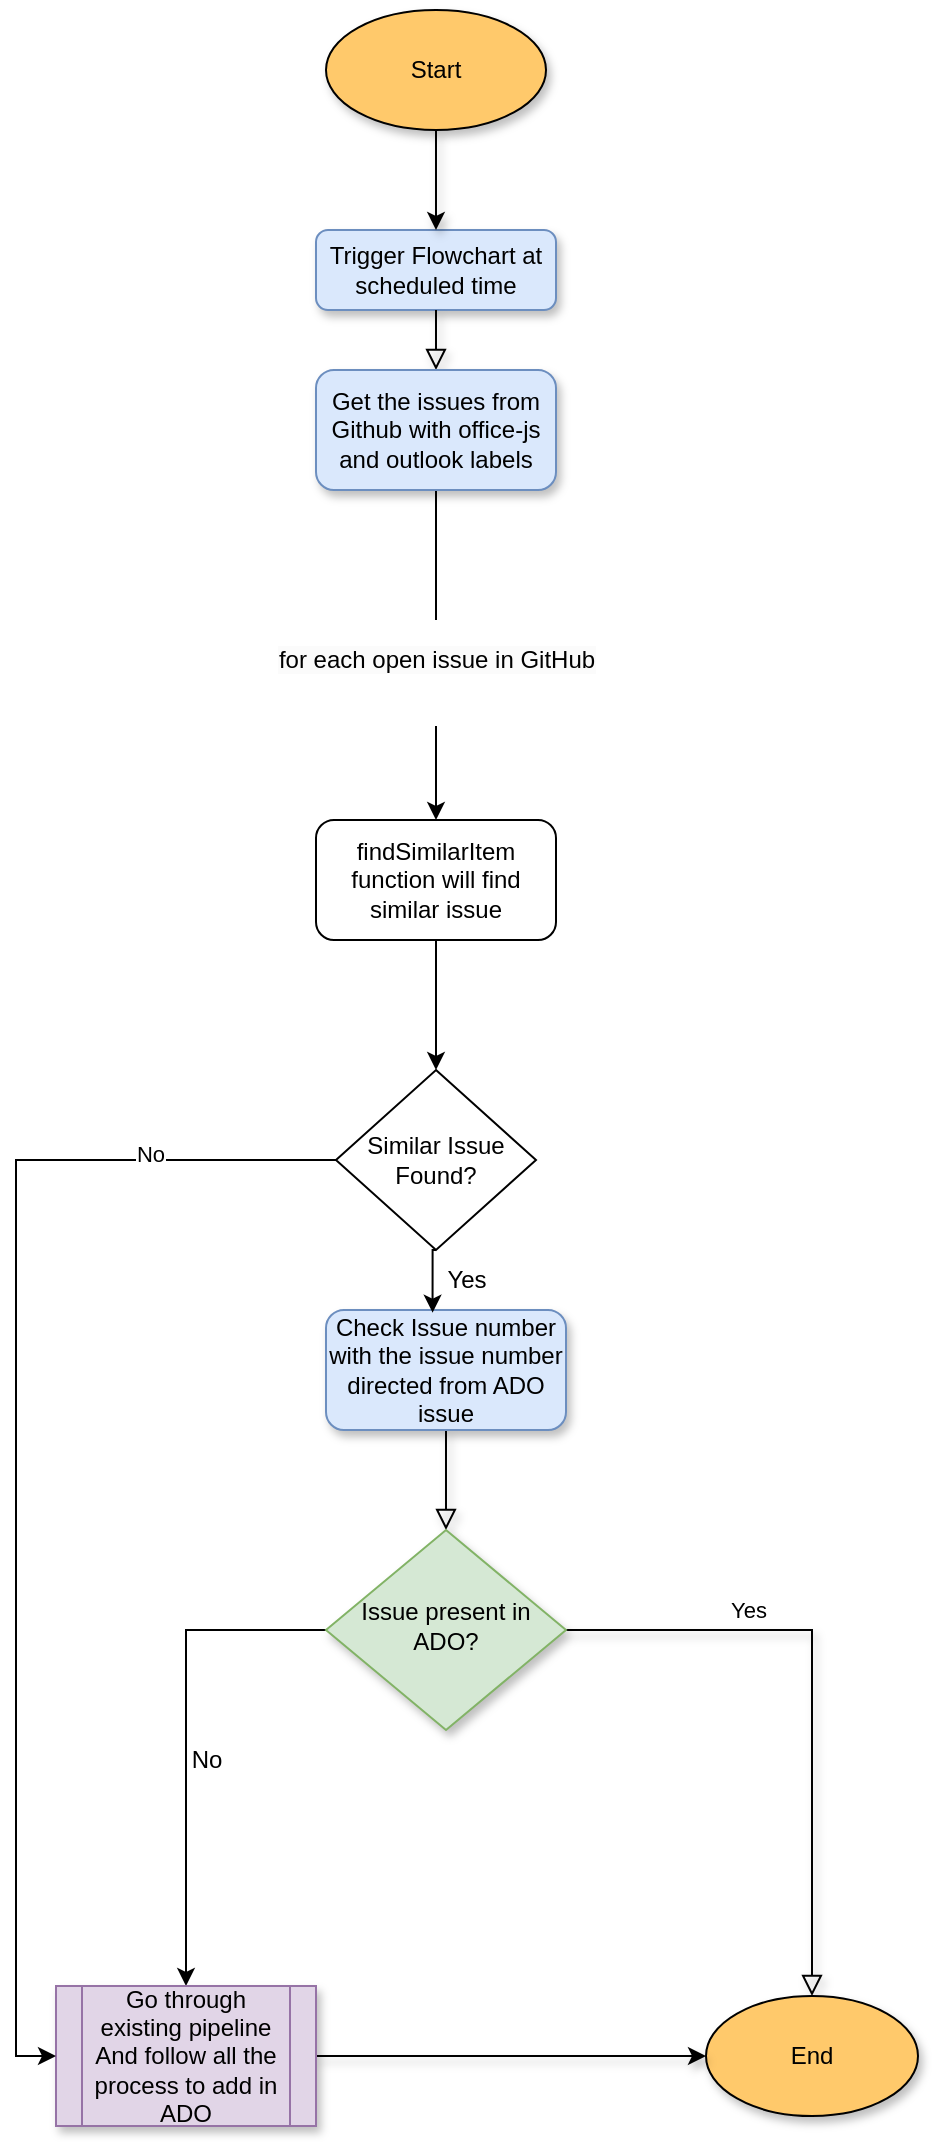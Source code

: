 <mxfile version="21.3.8" type="github">
  <diagram id="C5RBs43oDa-KdzZeNtuy" name="Page-1">
    <mxGraphModel dx="746" dy="458" grid="1" gridSize="10" guides="1" tooltips="1" connect="1" arrows="1" fold="1" page="1" pageScale="1" pageWidth="827" pageHeight="1169" math="0" shadow="0">
      <root>
        <mxCell id="WIyWlLk6GJQsqaUBKTNV-0" />
        <mxCell id="WIyWlLk6GJQsqaUBKTNV-1" parent="WIyWlLk6GJQsqaUBKTNV-0" />
        <mxCell id="WIyWlLk6GJQsqaUBKTNV-2" value="" style="rounded=0;html=1;jettySize=auto;orthogonalLoop=1;fontSize=11;endArrow=block;endFill=0;endSize=8;strokeWidth=1;shadow=1;labelBackgroundColor=none;edgeStyle=orthogonalEdgeStyle;" parent="WIyWlLk6GJQsqaUBKTNV-1" source="9sfEVXP1xQaM_N1M5TQf-2" target="WIyWlLk6GJQsqaUBKTNV-6" edge="1">
          <mxGeometry relative="1" as="geometry" />
        </mxCell>
        <mxCell id="WIyWlLk6GJQsqaUBKTNV-3" value="Trigger Flowchart at scheduled time" style="rounded=1;whiteSpace=wrap;html=1;fontSize=12;glass=0;strokeWidth=1;shadow=1;fillColor=#dae8fc;strokeColor=#6c8ebf;" parent="WIyWlLk6GJQsqaUBKTNV-1" vertex="1">
          <mxGeometry x="205" y="260" width="120" height="40" as="geometry" />
        </mxCell>
        <mxCell id="WIyWlLk6GJQsqaUBKTNV-4" value="Yes" style="rounded=0;html=1;jettySize=auto;orthogonalLoop=1;fontSize=11;endArrow=block;endFill=0;endSize=8;strokeWidth=1;shadow=1;labelBackgroundColor=none;edgeStyle=orthogonalEdgeStyle;entryX=0.5;entryY=0;entryDx=0;entryDy=0;" parent="WIyWlLk6GJQsqaUBKTNV-1" source="WIyWlLk6GJQsqaUBKTNV-6" target="9sfEVXP1xQaM_N1M5TQf-6" edge="1">
          <mxGeometry x="-0.41" y="10" relative="1" as="geometry">
            <mxPoint as="offset" />
            <mxPoint x="435.64" y="696.68" as="targetPoint" />
          </mxGeometry>
        </mxCell>
        <mxCell id="BgE4W_zcTDU61Pt3Yoy2-15" style="edgeStyle=orthogonalEdgeStyle;rounded=0;orthogonalLoop=1;jettySize=auto;html=1;entryX=0.5;entryY=0;entryDx=0;entryDy=0;" edge="1" parent="WIyWlLk6GJQsqaUBKTNV-1" source="WIyWlLk6GJQsqaUBKTNV-6" target="9sfEVXP1xQaM_N1M5TQf-7">
          <mxGeometry relative="1" as="geometry" />
        </mxCell>
        <mxCell id="WIyWlLk6GJQsqaUBKTNV-6" value="Issue present in ADO?" style="rhombus;whiteSpace=wrap;html=1;shadow=1;fontFamily=Helvetica;fontSize=12;align=center;strokeWidth=1;spacing=6;spacingTop=-4;fillColor=#d5e8d4;strokeColor=#82b366;" parent="WIyWlLk6GJQsqaUBKTNV-1" vertex="1">
          <mxGeometry x="210" y="910" width="120" height="100" as="geometry" />
        </mxCell>
        <mxCell id="9sfEVXP1xQaM_N1M5TQf-1" value="" style="rounded=0;html=1;jettySize=auto;orthogonalLoop=1;fontSize=11;endArrow=block;endFill=0;endSize=8;strokeWidth=1;shadow=1;labelBackgroundColor=none;edgeStyle=orthogonalEdgeStyle;" parent="WIyWlLk6GJQsqaUBKTNV-1" source="WIyWlLk6GJQsqaUBKTNV-3" target="9sfEVXP1xQaM_N1M5TQf-0" edge="1">
          <mxGeometry relative="1" as="geometry">
            <mxPoint x="265" y="300" as="sourcePoint" />
            <mxPoint x="265" y="420" as="targetPoint" />
          </mxGeometry>
        </mxCell>
        <mxCell id="BgE4W_zcTDU61Pt3Yoy2-13" style="edgeStyle=orthogonalEdgeStyle;rounded=0;orthogonalLoop=1;jettySize=auto;html=1;" edge="1" parent="WIyWlLk6GJQsqaUBKTNV-1" source="9sfEVXP1xQaM_N1M5TQf-0" target="BgE4W_zcTDU61Pt3Yoy2-4">
          <mxGeometry relative="1" as="geometry" />
        </mxCell>
        <mxCell id="BgE4W_zcTDU61Pt3Yoy2-14" value="&#xa;&lt;span style=&quot;color: rgb(0, 0, 0); font-family: Helvetica; font-size: 12px; font-style: normal; font-variant-ligatures: normal; font-variant-caps: normal; font-weight: 400; letter-spacing: normal; orphans: 2; text-align: center; text-indent: 0px; text-transform: none; widows: 2; word-spacing: 0px; -webkit-text-stroke-width: 0px; background-color: rgb(251, 251, 251); text-decoration-thickness: initial; text-decoration-style: initial; text-decoration-color: initial; float: none; display: inline !important;&quot;&gt;for each open issue in GitHub&lt;/span&gt;&#xa;&#xa;" style="edgeLabel;html=1;align=center;verticalAlign=middle;resizable=0;points=[];rotation=0;" vertex="1" connectable="0" parent="BgE4W_zcTDU61Pt3Yoy2-13">
          <mxGeometry x="-0.075" y="9" relative="1" as="geometry">
            <mxPoint x="-9" y="14" as="offset" />
          </mxGeometry>
        </mxCell>
        <mxCell id="9sfEVXP1xQaM_N1M5TQf-0" value="Get the issues from Github with office-js and outlook labels" style="rounded=1;whiteSpace=wrap;html=1;shadow=1;fillColor=#dae8fc;strokeColor=#6c8ebf;" parent="WIyWlLk6GJQsqaUBKTNV-1" vertex="1">
          <mxGeometry x="205" y="330" width="120" height="60" as="geometry" />
        </mxCell>
        <mxCell id="9sfEVXP1xQaM_N1M5TQf-2" value="Check Issue number with the issue number directed from ADO issue" style="rounded=1;whiteSpace=wrap;html=1;shadow=1;fillColor=#dae8fc;strokeColor=#6c8ebf;" parent="WIyWlLk6GJQsqaUBKTNV-1" vertex="1">
          <mxGeometry x="210" y="800" width="120" height="60" as="geometry" />
        </mxCell>
        <mxCell id="9sfEVXP1xQaM_N1M5TQf-6" value="End" style="ellipse;whiteSpace=wrap;html=1;shadow=1;fillColor=#FFC96B;" parent="WIyWlLk6GJQsqaUBKTNV-1" vertex="1">
          <mxGeometry x="400" y="1143" width="106" height="60" as="geometry" />
        </mxCell>
        <mxCell id="9sfEVXP1xQaM_N1M5TQf-9" style="edgeStyle=orthogonalEdgeStyle;rounded=0;orthogonalLoop=1;jettySize=auto;html=1;exitX=1;exitY=0.5;exitDx=0;exitDy=0;entryX=0;entryY=0.5;entryDx=0;entryDy=0;shadow=1;" parent="WIyWlLk6GJQsqaUBKTNV-1" source="9sfEVXP1xQaM_N1M5TQf-7" target="9sfEVXP1xQaM_N1M5TQf-6" edge="1">
          <mxGeometry relative="1" as="geometry">
            <mxPoint x="455" y="705" as="targetPoint" />
          </mxGeometry>
        </mxCell>
        <mxCell id="9sfEVXP1xQaM_N1M5TQf-7" value="Go through existing pipeline&lt;br&gt;And follow all the process to add in ADO" style="shape=process;whiteSpace=wrap;html=1;backgroundOutline=1;shadow=1;fillColor=#e1d5e7;strokeColor=#9673a6;" parent="WIyWlLk6GJQsqaUBKTNV-1" vertex="1">
          <mxGeometry x="75" y="1138" width="130" height="70" as="geometry" />
        </mxCell>
        <mxCell id="9sfEVXP1xQaM_N1M5TQf-11" value="" style="edgeStyle=orthogonalEdgeStyle;rounded=0;orthogonalLoop=1;jettySize=auto;html=1;shadow=1;" parent="WIyWlLk6GJQsqaUBKTNV-1" source="9sfEVXP1xQaM_N1M5TQf-10" target="WIyWlLk6GJQsqaUBKTNV-3" edge="1">
          <mxGeometry relative="1" as="geometry" />
        </mxCell>
        <mxCell id="9sfEVXP1xQaM_N1M5TQf-10" value="Start" style="ellipse;whiteSpace=wrap;html=1;shadow=1;fillColor=#FFC96B;" parent="WIyWlLk6GJQsqaUBKTNV-1" vertex="1">
          <mxGeometry x="210" y="150" width="110" height="60" as="geometry" />
        </mxCell>
        <mxCell id="BgE4W_zcTDU61Pt3Yoy2-11" style="edgeStyle=orthogonalEdgeStyle;rounded=0;orthogonalLoop=1;jettySize=auto;html=1;exitX=0.5;exitY=1;exitDx=0;exitDy=0;entryX=0.5;entryY=0;entryDx=0;entryDy=0;" edge="1" parent="WIyWlLk6GJQsqaUBKTNV-1" source="BgE4W_zcTDU61Pt3Yoy2-4" target="BgE4W_zcTDU61Pt3Yoy2-7">
          <mxGeometry relative="1" as="geometry" />
        </mxCell>
        <mxCell id="BgE4W_zcTDU61Pt3Yoy2-4" value="findSimilarItem function will find similar issue" style="rounded=1;whiteSpace=wrap;html=1;" vertex="1" parent="WIyWlLk6GJQsqaUBKTNV-1">
          <mxGeometry x="205" y="555" width="120" height="60" as="geometry" />
        </mxCell>
        <mxCell id="BgE4W_zcTDU61Pt3Yoy2-8" style="edgeStyle=orthogonalEdgeStyle;rounded=0;orthogonalLoop=1;jettySize=auto;html=1;exitX=0;exitY=0.5;exitDx=0;exitDy=0;entryX=0;entryY=0.5;entryDx=0;entryDy=0;" edge="1" parent="WIyWlLk6GJQsqaUBKTNV-1" source="BgE4W_zcTDU61Pt3Yoy2-7" target="9sfEVXP1xQaM_N1M5TQf-7">
          <mxGeometry relative="1" as="geometry" />
        </mxCell>
        <mxCell id="BgE4W_zcTDU61Pt3Yoy2-18" value="No" style="edgeLabel;html=1;align=center;verticalAlign=middle;resizable=0;points=[];" vertex="1" connectable="0" parent="BgE4W_zcTDU61Pt3Yoy2-8">
          <mxGeometry x="-0.704" y="-3" relative="1" as="geometry">
            <mxPoint as="offset" />
          </mxGeometry>
        </mxCell>
        <mxCell id="BgE4W_zcTDU61Pt3Yoy2-9" style="edgeStyle=orthogonalEdgeStyle;rounded=0;orthogonalLoop=1;jettySize=auto;html=1;exitX=0.5;exitY=1;exitDx=0;exitDy=0;entryX=0.444;entryY=0.022;entryDx=0;entryDy=0;entryPerimeter=0;" edge="1" parent="WIyWlLk6GJQsqaUBKTNV-1" source="BgE4W_zcTDU61Pt3Yoy2-7" target="9sfEVXP1xQaM_N1M5TQf-2">
          <mxGeometry relative="1" as="geometry" />
        </mxCell>
        <mxCell id="BgE4W_zcTDU61Pt3Yoy2-7" value="Similar Issue Found?" style="rhombus;whiteSpace=wrap;html=1;" vertex="1" parent="WIyWlLk6GJQsqaUBKTNV-1">
          <mxGeometry x="215" y="680" width="100" height="90" as="geometry" />
        </mxCell>
        <mxCell id="BgE4W_zcTDU61Pt3Yoy2-16" value="No" style="text;html=1;align=center;verticalAlign=middle;resizable=0;points=[];autosize=1;strokeColor=none;fillColor=none;" vertex="1" parent="WIyWlLk6GJQsqaUBKTNV-1">
          <mxGeometry x="130" y="1010" width="40" height="30" as="geometry" />
        </mxCell>
        <mxCell id="BgE4W_zcTDU61Pt3Yoy2-17" value="Yes" style="text;html=1;align=center;verticalAlign=middle;resizable=0;points=[];autosize=1;strokeColor=none;fillColor=none;" vertex="1" parent="WIyWlLk6GJQsqaUBKTNV-1">
          <mxGeometry x="260" y="770" width="40" height="30" as="geometry" />
        </mxCell>
      </root>
    </mxGraphModel>
  </diagram>
</mxfile>
